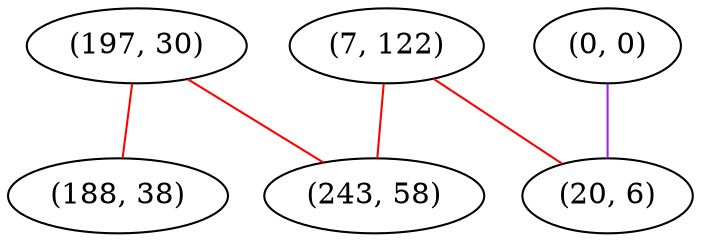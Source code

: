 graph "" {
"(197, 30)";
"(0, 0)";
"(7, 122)";
"(243, 58)";
"(20, 6)";
"(188, 38)";
"(197, 30)" -- "(243, 58)"  [color=red, key=0, weight=1];
"(197, 30)" -- "(188, 38)"  [color=red, key=0, weight=1];
"(0, 0)" -- "(20, 6)"  [color=purple, key=0, weight=4];
"(7, 122)" -- "(243, 58)"  [color=red, key=0, weight=1];
"(7, 122)" -- "(20, 6)"  [color=red, key=0, weight=1];
}
